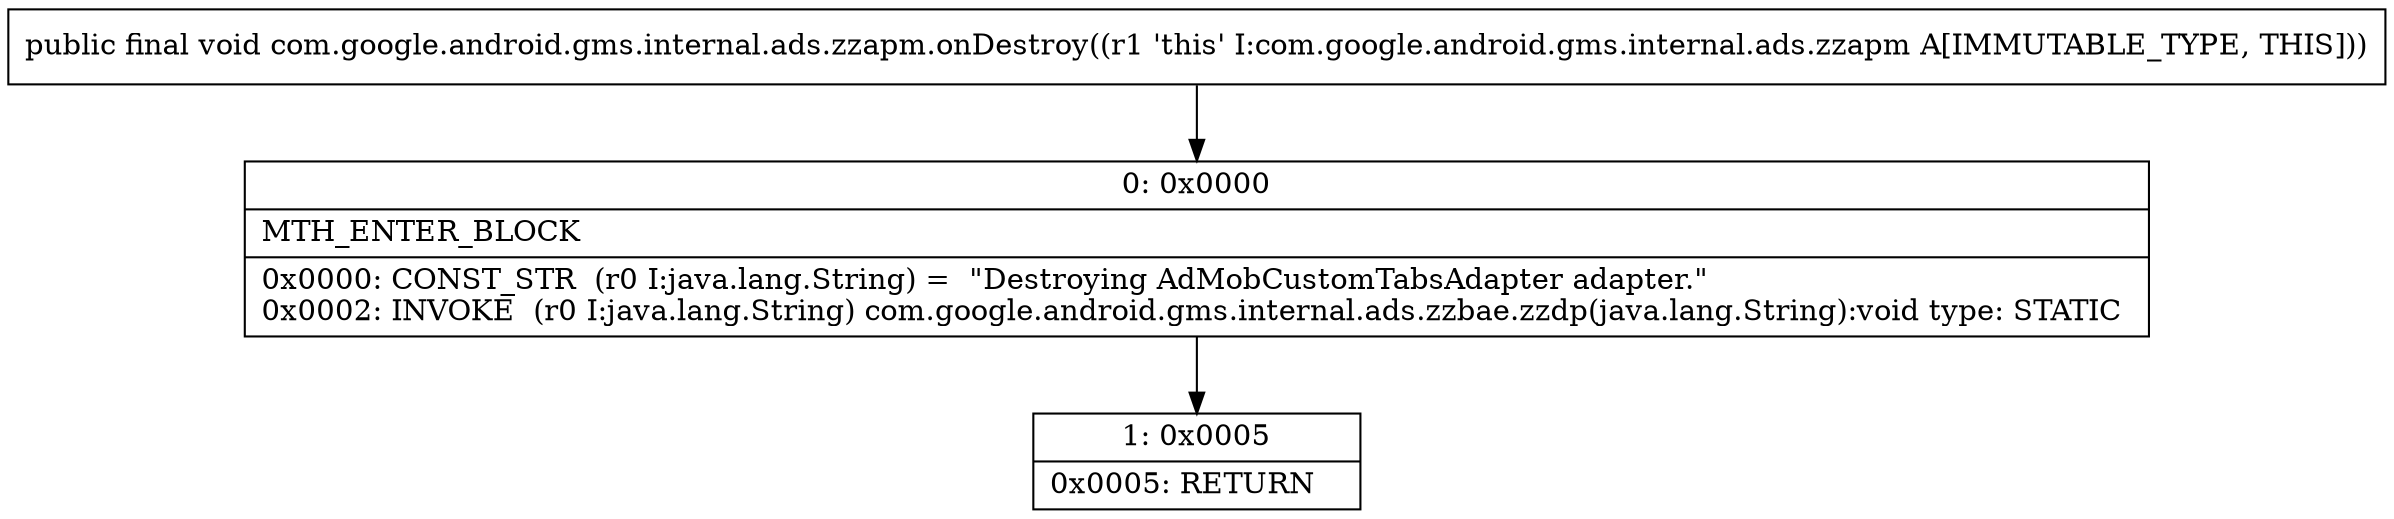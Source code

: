 digraph "CFG forcom.google.android.gms.internal.ads.zzapm.onDestroy()V" {
Node_0 [shape=record,label="{0\:\ 0x0000|MTH_ENTER_BLOCK\l|0x0000: CONST_STR  (r0 I:java.lang.String) =  \"Destroying AdMobCustomTabsAdapter adapter.\" \l0x0002: INVOKE  (r0 I:java.lang.String) com.google.android.gms.internal.ads.zzbae.zzdp(java.lang.String):void type: STATIC \l}"];
Node_1 [shape=record,label="{1\:\ 0x0005|0x0005: RETURN   \l}"];
MethodNode[shape=record,label="{public final void com.google.android.gms.internal.ads.zzapm.onDestroy((r1 'this' I:com.google.android.gms.internal.ads.zzapm A[IMMUTABLE_TYPE, THIS])) }"];
MethodNode -> Node_0;
Node_0 -> Node_1;
}


